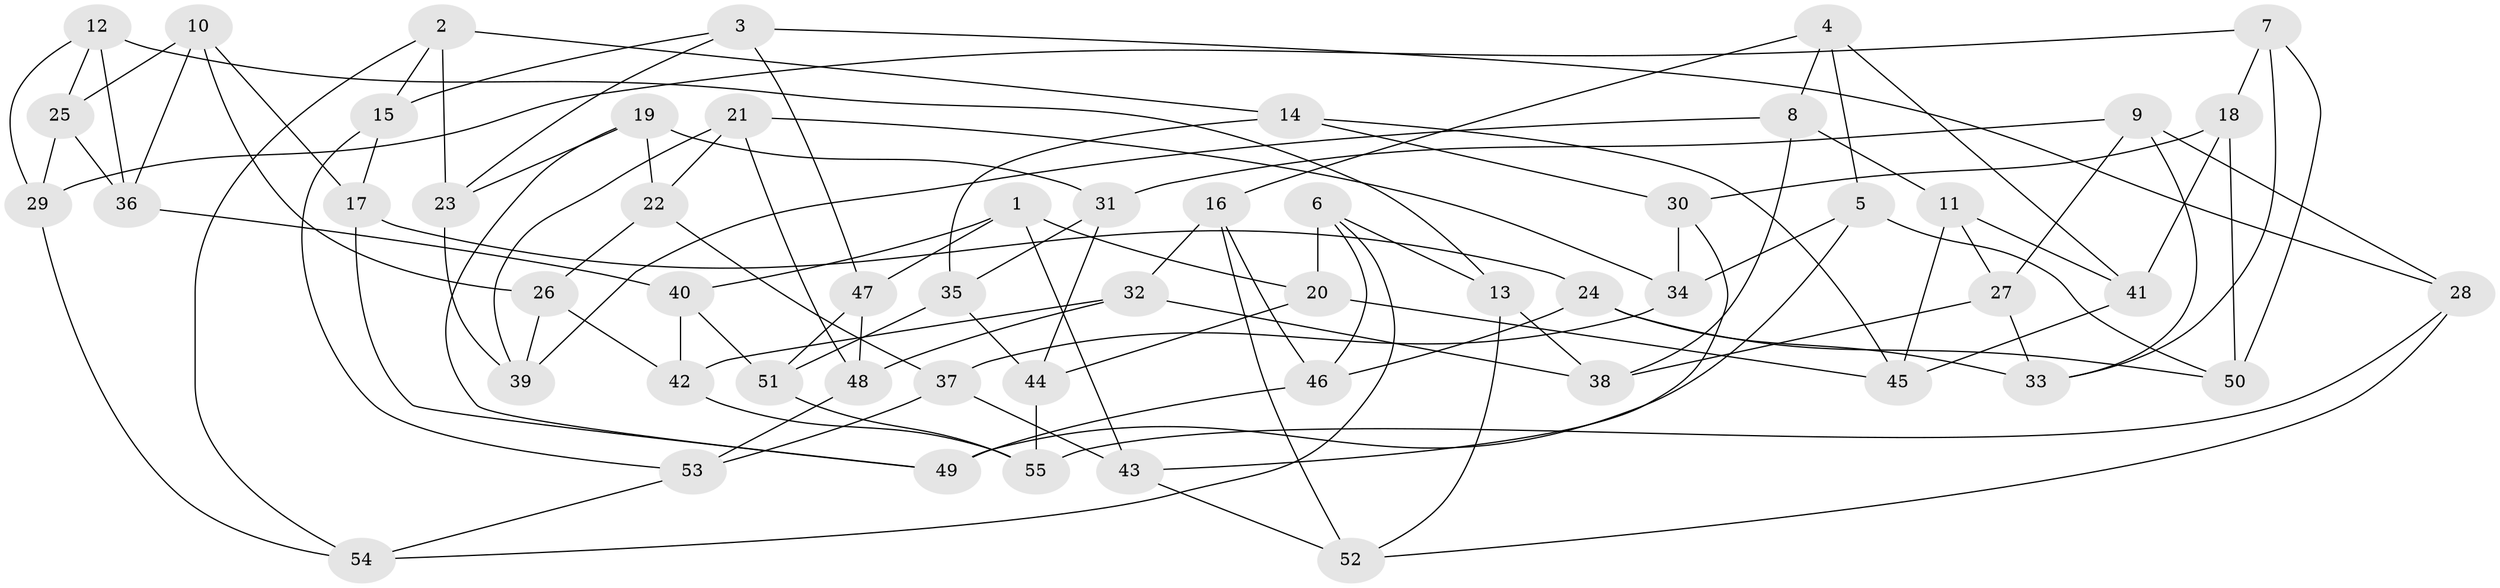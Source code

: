 // coarse degree distribution, {6: 0.23684210526315788, 8: 0.02631578947368421, 4: 0.5789473684210527, 3: 0.07894736842105263, 7: 0.05263157894736842, 5: 0.02631578947368421}
// Generated by graph-tools (version 1.1) at 2025/20/03/04/25 18:20:36]
// undirected, 55 vertices, 110 edges
graph export_dot {
graph [start="1"]
  node [color=gray90,style=filled];
  1;
  2;
  3;
  4;
  5;
  6;
  7;
  8;
  9;
  10;
  11;
  12;
  13;
  14;
  15;
  16;
  17;
  18;
  19;
  20;
  21;
  22;
  23;
  24;
  25;
  26;
  27;
  28;
  29;
  30;
  31;
  32;
  33;
  34;
  35;
  36;
  37;
  38;
  39;
  40;
  41;
  42;
  43;
  44;
  45;
  46;
  47;
  48;
  49;
  50;
  51;
  52;
  53;
  54;
  55;
  1 -- 20;
  1 -- 40;
  1 -- 47;
  1 -- 43;
  2 -- 23;
  2 -- 54;
  2 -- 14;
  2 -- 15;
  3 -- 28;
  3 -- 47;
  3 -- 23;
  3 -- 15;
  4 -- 41;
  4 -- 5;
  4 -- 16;
  4 -- 8;
  5 -- 50;
  5 -- 34;
  5 -- 49;
  6 -- 20;
  6 -- 54;
  6 -- 13;
  6 -- 46;
  7 -- 50;
  7 -- 29;
  7 -- 18;
  7 -- 33;
  8 -- 39;
  8 -- 38;
  8 -- 11;
  9 -- 28;
  9 -- 27;
  9 -- 31;
  9 -- 33;
  10 -- 17;
  10 -- 25;
  10 -- 26;
  10 -- 36;
  11 -- 41;
  11 -- 27;
  11 -- 45;
  12 -- 25;
  12 -- 36;
  12 -- 13;
  12 -- 29;
  13 -- 52;
  13 -- 38;
  14 -- 30;
  14 -- 35;
  14 -- 45;
  15 -- 53;
  15 -- 17;
  16 -- 52;
  16 -- 46;
  16 -- 32;
  17 -- 49;
  17 -- 24;
  18 -- 50;
  18 -- 41;
  18 -- 30;
  19 -- 49;
  19 -- 31;
  19 -- 22;
  19 -- 23;
  20 -- 44;
  20 -- 45;
  21 -- 39;
  21 -- 48;
  21 -- 22;
  21 -- 34;
  22 -- 37;
  22 -- 26;
  23 -- 39;
  24 -- 50;
  24 -- 33;
  24 -- 46;
  25 -- 29;
  25 -- 36;
  26 -- 39;
  26 -- 42;
  27 -- 38;
  27 -- 33;
  28 -- 52;
  28 -- 55;
  29 -- 54;
  30 -- 43;
  30 -- 34;
  31 -- 35;
  31 -- 44;
  32 -- 42;
  32 -- 48;
  32 -- 38;
  34 -- 37;
  35 -- 44;
  35 -- 51;
  36 -- 40;
  37 -- 43;
  37 -- 53;
  40 -- 42;
  40 -- 51;
  41 -- 45;
  42 -- 55;
  43 -- 52;
  44 -- 55;
  46 -- 49;
  47 -- 48;
  47 -- 51;
  48 -- 53;
  51 -- 55;
  53 -- 54;
}
